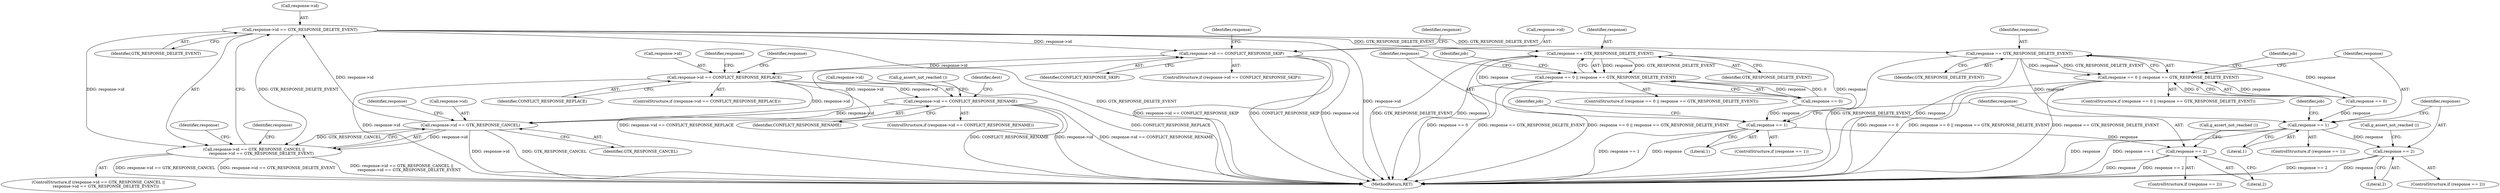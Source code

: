digraph "0_nautilus_1630f53481f445ada0a455e9979236d31a8d3bb0_0@pointer" {
"1000722" [label="(Call,response->id == GTK_RESPONSE_DELETE_EVENT)"];
"1000717" [label="(Call,response->id == GTK_RESPONSE_CANCEL)"];
"1000788" [label="(Call,response->id == CONFLICT_RESPONSE_RENAME)"];
"1000754" [label="(Call,response->id == CONFLICT_RESPONSE_REPLACE)"];
"1000734" [label="(Call,response->id == CONFLICT_RESPONSE_SKIP)"];
"1000722" [label="(Call,response->id == GTK_RESPONSE_DELETE_EVENT)"];
"1000716" [label="(Call,response->id == GTK_RESPONSE_CANCEL ||\n            response->id == GTK_RESPONSE_DELETE_EVENT)"];
"1000951" [label="(Call,response == GTK_RESPONSE_DELETE_EVENT)"];
"1000947" [label="(Call,response == 0 || response == GTK_RESPONSE_DELETE_EVENT)"];
"1000959" [label="(Call,response == 1)"];
"1000970" [label="(Call,response == 2)"];
"1001081" [label="(Call,response == GTK_RESPONSE_DELETE_EVENT)"];
"1001077" [label="(Call,response == 0 || response == GTK_RESPONSE_DELETE_EVENT)"];
"1001089" [label="(Call,response == 1)"];
"1001100" [label="(Call,response == 2)"];
"1001114" [label="(MethodReturn,RET)"];
"1001088" [label="(ControlStructure,if (response == 1))"];
"1000951" [label="(Call,response == GTK_RESPONSE_DELETE_EVENT)"];
"1000738" [label="(Identifier,CONFLICT_RESPONSE_SKIP)"];
"1000952" [label="(Identifier,response)"];
"1001106" [label="(Call,g_assert_not_reached ())"];
"1000948" [label="(Call,response == 0)"];
"1001095" [label="(Identifier,job)"];
"1000736" [label="(Identifier,response)"];
"1000972" [label="(Literal,2)"];
"1001086" [label="(Identifier,job)"];
"1001099" [label="(ControlStructure,if (response == 2))"];
"1000726" [label="(Identifier,GTK_RESPONSE_DELETE_EVENT)"];
"1000729" [label="(Identifier,response)"];
"1001089" [label="(Call,response == 1)"];
"1000756" [label="(Identifier,response)"];
"1000787" [label="(ControlStructure,if (response->id == CONFLICT_RESPONSE_RENAME))"];
"1000946" [label="(ControlStructure,if (response == 0 || response == GTK_RESPONSE_DELETE_EVENT))"];
"1000754" [label="(Call,response->id == CONFLICT_RESPONSE_REPLACE)"];
"1000960" [label="(Identifier,response)"];
"1000969" [label="(ControlStructure,if (response == 2))"];
"1001082" [label="(Identifier,response)"];
"1000959" [label="(Call,response == 1)"];
"1000958" [label="(ControlStructure,if (response == 1))"];
"1000733" [label="(ControlStructure,if (response->id == CONFLICT_RESPONSE_SKIP))"];
"1001091" [label="(Literal,1)"];
"1000755" [label="(Call,response->id)"];
"1000715" [label="(ControlStructure,if (response->id == GTK_RESPONSE_CANCEL ||\n            response->id == GTK_RESPONSE_DELETE_EVENT))"];
"1001100" [label="(Call,response == 2)"];
"1001090" [label="(Identifier,response)"];
"1000956" [label="(Identifier,job)"];
"1000734" [label="(Call,response->id == CONFLICT_RESPONSE_SKIP)"];
"1000953" [label="(Identifier,GTK_RESPONSE_DELETE_EVENT)"];
"1001078" [label="(Call,response == 0)"];
"1000717" [label="(Call,response->id == GTK_RESPONSE_CANCEL)"];
"1001102" [label="(Literal,2)"];
"1000718" [label="(Call,response->id)"];
"1000716" [label="(Call,response->id == GTK_RESPONSE_CANCEL ||\n            response->id == GTK_RESPONSE_DELETE_EVENT)"];
"1000721" [label="(Identifier,GTK_RESPONSE_CANCEL)"];
"1000788" [label="(Call,response->id == CONFLICT_RESPONSE_RENAME)"];
"1000758" [label="(Identifier,CONFLICT_RESPONSE_REPLACE)"];
"1000947" [label="(Call,response == 0 || response == GTK_RESPONSE_DELETE_EVENT)"];
"1001083" [label="(Identifier,GTK_RESPONSE_DELETE_EVENT)"];
"1000753" [label="(ControlStructure,if (response->id == CONFLICT_RESPONSE_REPLACE))"];
"1001101" [label="(Identifier,response)"];
"1000961" [label="(Literal,1)"];
"1000976" [label="(Call,g_assert_not_reached ())"];
"1001076" [label="(ControlStructure,if (response == 0 || response == GTK_RESPONSE_DELETE_EVENT))"];
"1000724" [label="(Identifier,response)"];
"1000970" [label="(Call,response == 2)"];
"1000792" [label="(Identifier,CONFLICT_RESPONSE_RENAME)"];
"1000790" [label="(Identifier,response)"];
"1000789" [label="(Call,response->id)"];
"1000971" [label="(Identifier,response)"];
"1001077" [label="(Call,response == 0 || response == GTK_RESPONSE_DELETE_EVENT)"];
"1000722" [label="(Call,response->id == GTK_RESPONSE_DELETE_EVENT)"];
"1000735" [label="(Call,response->id)"];
"1001081" [label="(Call,response == GTK_RESPONSE_DELETE_EVENT)"];
"1000808" [label="(Call,g_assert_not_reached ())"];
"1000795" [label="(Identifier,dest)"];
"1000723" [label="(Call,response->id)"];
"1000742" [label="(Identifier,response)"];
"1000965" [label="(Identifier,job)"];
"1000762" [label="(Identifier,response)"];
"1000722" -> "1000716"  [label="AST: "];
"1000722" -> "1000726"  [label="CFG: "];
"1000723" -> "1000722"  [label="AST: "];
"1000726" -> "1000722"  [label="AST: "];
"1000716" -> "1000722"  [label="CFG: "];
"1000722" -> "1001114"  [label="DDG: GTK_RESPONSE_DELETE_EVENT"];
"1000722" -> "1001114"  [label="DDG: response->id"];
"1000722" -> "1000716"  [label="DDG: response->id"];
"1000722" -> "1000716"  [label="DDG: GTK_RESPONSE_DELETE_EVENT"];
"1000717" -> "1000722"  [label="DDG: response->id"];
"1000722" -> "1000734"  [label="DDG: response->id"];
"1000722" -> "1000951"  [label="DDG: GTK_RESPONSE_DELETE_EVENT"];
"1000722" -> "1001081"  [label="DDG: GTK_RESPONSE_DELETE_EVENT"];
"1000717" -> "1000716"  [label="AST: "];
"1000717" -> "1000721"  [label="CFG: "];
"1000718" -> "1000717"  [label="AST: "];
"1000721" -> "1000717"  [label="AST: "];
"1000724" -> "1000717"  [label="CFG: "];
"1000716" -> "1000717"  [label="CFG: "];
"1000717" -> "1001114"  [label="DDG: GTK_RESPONSE_CANCEL"];
"1000717" -> "1001114"  [label="DDG: response->id"];
"1000717" -> "1000716"  [label="DDG: response->id"];
"1000717" -> "1000716"  [label="DDG: GTK_RESPONSE_CANCEL"];
"1000788" -> "1000717"  [label="DDG: response->id"];
"1000754" -> "1000717"  [label="DDG: response->id"];
"1000717" -> "1000734"  [label="DDG: response->id"];
"1000788" -> "1000787"  [label="AST: "];
"1000788" -> "1000792"  [label="CFG: "];
"1000789" -> "1000788"  [label="AST: "];
"1000792" -> "1000788"  [label="AST: "];
"1000795" -> "1000788"  [label="CFG: "];
"1000808" -> "1000788"  [label="CFG: "];
"1000788" -> "1001114"  [label="DDG: CONFLICT_RESPONSE_RENAME"];
"1000788" -> "1001114"  [label="DDG: response->id"];
"1000788" -> "1001114"  [label="DDG: response->id == CONFLICT_RESPONSE_RENAME"];
"1000754" -> "1000788"  [label="DDG: response->id"];
"1000754" -> "1000753"  [label="AST: "];
"1000754" -> "1000758"  [label="CFG: "];
"1000755" -> "1000754"  [label="AST: "];
"1000758" -> "1000754"  [label="AST: "];
"1000762" -> "1000754"  [label="CFG: "];
"1000790" -> "1000754"  [label="CFG: "];
"1000754" -> "1001114"  [label="DDG: response->id == CONFLICT_RESPONSE_REPLACE"];
"1000754" -> "1001114"  [label="DDG: CONFLICT_RESPONSE_REPLACE"];
"1000754" -> "1001114"  [label="DDG: response->id"];
"1000734" -> "1000754"  [label="DDG: response->id"];
"1000734" -> "1000733"  [label="AST: "];
"1000734" -> "1000738"  [label="CFG: "];
"1000735" -> "1000734"  [label="AST: "];
"1000738" -> "1000734"  [label="AST: "];
"1000742" -> "1000734"  [label="CFG: "];
"1000756" -> "1000734"  [label="CFG: "];
"1000734" -> "1001114"  [label="DDG: response->id"];
"1000734" -> "1001114"  [label="DDG: response->id == CONFLICT_RESPONSE_SKIP"];
"1000734" -> "1001114"  [label="DDG: CONFLICT_RESPONSE_SKIP"];
"1000716" -> "1000715"  [label="AST: "];
"1000729" -> "1000716"  [label="CFG: "];
"1000736" -> "1000716"  [label="CFG: "];
"1000716" -> "1001114"  [label="DDG: response->id == GTK_RESPONSE_CANCEL ||\n            response->id == GTK_RESPONSE_DELETE_EVENT"];
"1000716" -> "1001114"  [label="DDG: response->id == GTK_RESPONSE_CANCEL"];
"1000716" -> "1001114"  [label="DDG: response->id == GTK_RESPONSE_DELETE_EVENT"];
"1000951" -> "1000947"  [label="AST: "];
"1000951" -> "1000953"  [label="CFG: "];
"1000952" -> "1000951"  [label="AST: "];
"1000953" -> "1000951"  [label="AST: "];
"1000947" -> "1000951"  [label="CFG: "];
"1000951" -> "1001114"  [label="DDG: GTK_RESPONSE_DELETE_EVENT"];
"1000951" -> "1001114"  [label="DDG: response"];
"1000951" -> "1000947"  [label="DDG: response"];
"1000951" -> "1000947"  [label="DDG: GTK_RESPONSE_DELETE_EVENT"];
"1000948" -> "1000951"  [label="DDG: response"];
"1000951" -> "1000959"  [label="DDG: response"];
"1000947" -> "1000946"  [label="AST: "];
"1000947" -> "1000948"  [label="CFG: "];
"1000948" -> "1000947"  [label="AST: "];
"1000956" -> "1000947"  [label="CFG: "];
"1000960" -> "1000947"  [label="CFG: "];
"1000947" -> "1001114"  [label="DDG: response == 0"];
"1000947" -> "1001114"  [label="DDG: response == GTK_RESPONSE_DELETE_EVENT"];
"1000947" -> "1001114"  [label="DDG: response == 0 || response == GTK_RESPONSE_DELETE_EVENT"];
"1000948" -> "1000947"  [label="DDG: response"];
"1000948" -> "1000947"  [label="DDG: 0"];
"1000959" -> "1000958"  [label="AST: "];
"1000959" -> "1000961"  [label="CFG: "];
"1000960" -> "1000959"  [label="AST: "];
"1000961" -> "1000959"  [label="AST: "];
"1000965" -> "1000959"  [label="CFG: "];
"1000971" -> "1000959"  [label="CFG: "];
"1000959" -> "1001114"  [label="DDG: response"];
"1000959" -> "1001114"  [label="DDG: response == 1"];
"1000948" -> "1000959"  [label="DDG: response"];
"1000959" -> "1000970"  [label="DDG: response"];
"1000970" -> "1000969"  [label="AST: "];
"1000970" -> "1000972"  [label="CFG: "];
"1000971" -> "1000970"  [label="AST: "];
"1000972" -> "1000970"  [label="AST: "];
"1000976" -> "1000970"  [label="CFG: "];
"1000970" -> "1001114"  [label="DDG: response"];
"1000970" -> "1001114"  [label="DDG: response == 2"];
"1001081" -> "1001077"  [label="AST: "];
"1001081" -> "1001083"  [label="CFG: "];
"1001082" -> "1001081"  [label="AST: "];
"1001083" -> "1001081"  [label="AST: "];
"1001077" -> "1001081"  [label="CFG: "];
"1001081" -> "1001114"  [label="DDG: GTK_RESPONSE_DELETE_EVENT"];
"1001081" -> "1001114"  [label="DDG: response"];
"1001081" -> "1001077"  [label="DDG: response"];
"1001081" -> "1001077"  [label="DDG: GTK_RESPONSE_DELETE_EVENT"];
"1001078" -> "1001081"  [label="DDG: response"];
"1001081" -> "1001089"  [label="DDG: response"];
"1001077" -> "1001076"  [label="AST: "];
"1001077" -> "1001078"  [label="CFG: "];
"1001078" -> "1001077"  [label="AST: "];
"1001086" -> "1001077"  [label="CFG: "];
"1001090" -> "1001077"  [label="CFG: "];
"1001077" -> "1001114"  [label="DDG: response == 0"];
"1001077" -> "1001114"  [label="DDG: response == 0 || response == GTK_RESPONSE_DELETE_EVENT"];
"1001077" -> "1001114"  [label="DDG: response == GTK_RESPONSE_DELETE_EVENT"];
"1001078" -> "1001077"  [label="DDG: response"];
"1001078" -> "1001077"  [label="DDG: 0"];
"1001089" -> "1001088"  [label="AST: "];
"1001089" -> "1001091"  [label="CFG: "];
"1001090" -> "1001089"  [label="AST: "];
"1001091" -> "1001089"  [label="AST: "];
"1001095" -> "1001089"  [label="CFG: "];
"1001101" -> "1001089"  [label="CFG: "];
"1001089" -> "1001114"  [label="DDG: response == 1"];
"1001089" -> "1001114"  [label="DDG: response"];
"1001078" -> "1001089"  [label="DDG: response"];
"1001089" -> "1001100"  [label="DDG: response"];
"1001100" -> "1001099"  [label="AST: "];
"1001100" -> "1001102"  [label="CFG: "];
"1001101" -> "1001100"  [label="AST: "];
"1001102" -> "1001100"  [label="AST: "];
"1001106" -> "1001100"  [label="CFG: "];
"1001100" -> "1001114"  [label="DDG: response == 2"];
"1001100" -> "1001114"  [label="DDG: response"];
}
